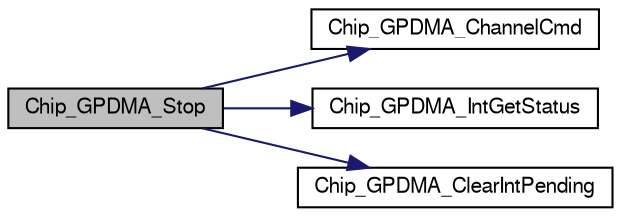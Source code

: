 digraph "Chip_GPDMA_Stop"
{
  edge [fontname="FreeSans",fontsize="10",labelfontname="FreeSans",labelfontsize="10"];
  node [fontname="FreeSans",fontsize="10",shape=record];
  rankdir="LR";
  Node1 [label="Chip_GPDMA_Stop",height=0.2,width=0.4,color="black", fillcolor="grey75", style="filled", fontcolor="black"];
  Node1 -> Node2 [color="midnightblue",fontsize="10",style="solid"];
  Node2 [label="Chip_GPDMA_ChannelCmd",height=0.2,width=0.4,color="black", fillcolor="white", style="filled",URL="$group__GPDMA__17XX__40XX.html#gae93a1b9cb8ee1a04176ce51a9a4ad073",tooltip="Enable or Disable the GPDMA Channel. "];
  Node1 -> Node3 [color="midnightblue",fontsize="10",style="solid"];
  Node3 [label="Chip_GPDMA_IntGetStatus",height=0.2,width=0.4,color="black", fillcolor="white", style="filled",URL="$group__GPDMA__17XX__40XX.html#ga06fdae68a49436b9a02d42ad85782ff4",tooltip="Read the status from different registers according to the type. "];
  Node1 -> Node4 [color="midnightblue",fontsize="10",style="solid"];
  Node4 [label="Chip_GPDMA_ClearIntPending",height=0.2,width=0.4,color="black", fillcolor="white", style="filled",URL="$group__GPDMA__17XX__40XX.html#ga94c9bdb806ce700f0c04deeec0da142e",tooltip="Clear the Interrupt Flag from different registers according to the type. "];
}
